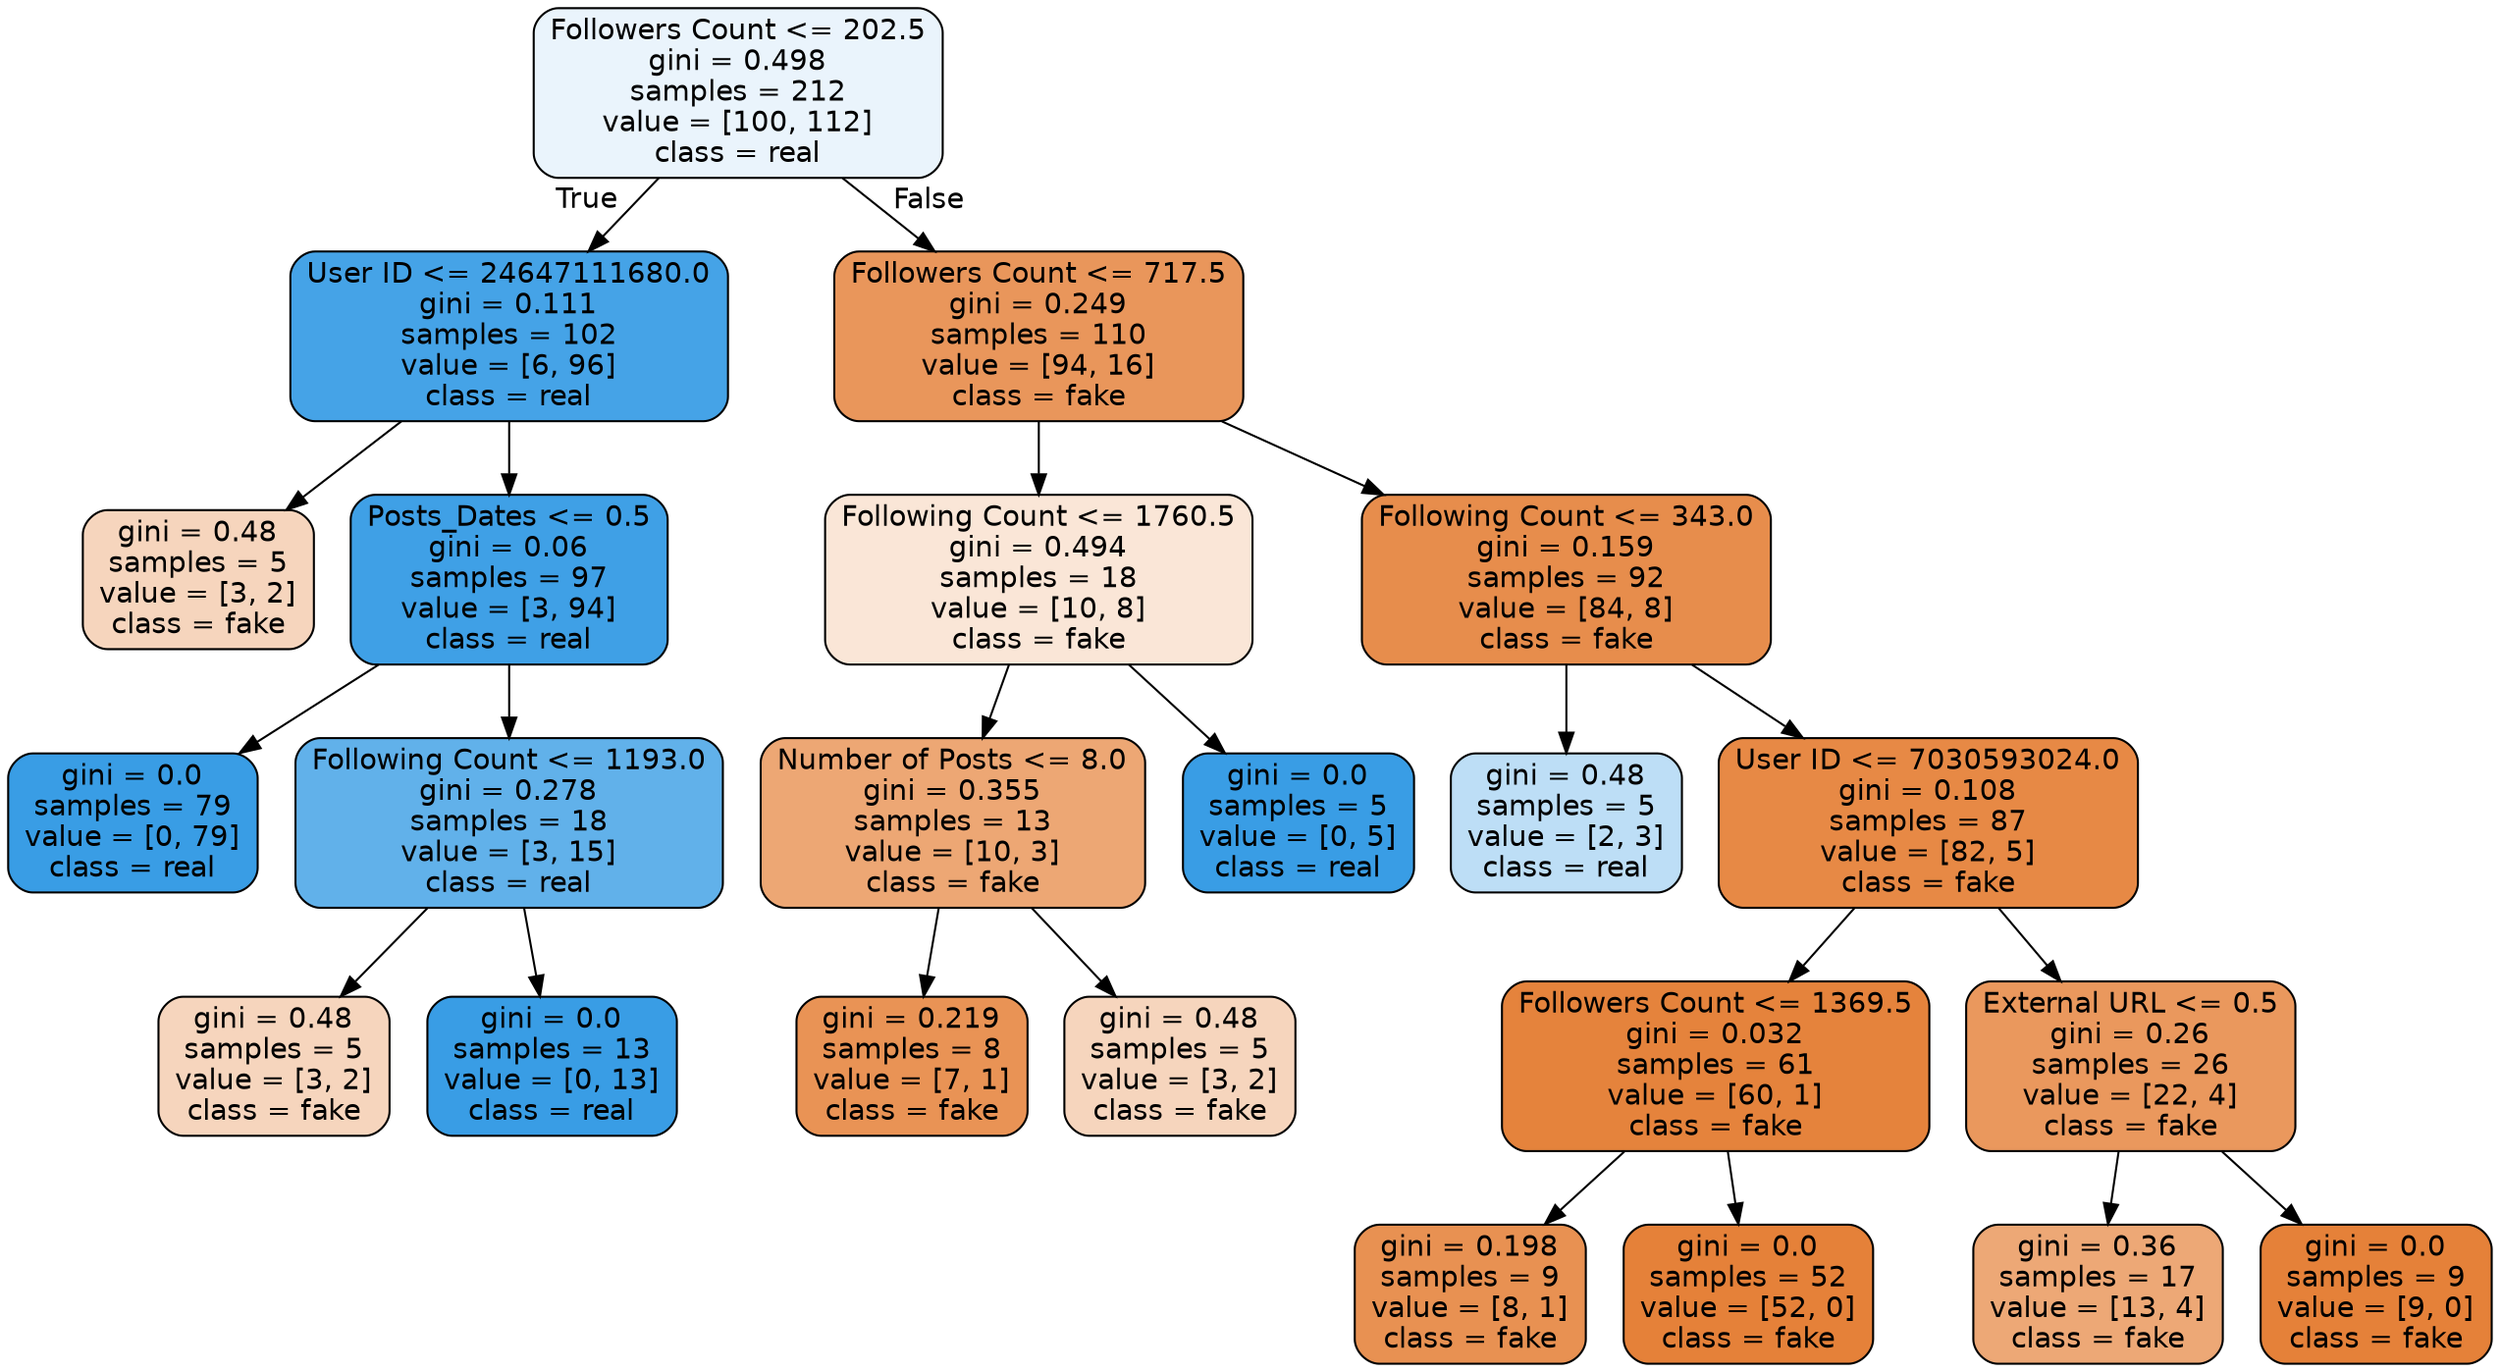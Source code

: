 digraph Tree {
node [shape=box, style="filled, rounded", color="black", fontname="helvetica"] ;
edge [fontname="helvetica"] ;
0 [label="Followers Count <= 202.5\ngini = 0.498\nsamples = 212\nvalue = [100, 112]\nclass = real", fillcolor="#eaf4fc"] ;
1 [label="User ID <= 24647111680.0\ngini = 0.111\nsamples = 102\nvalue = [6, 96]\nclass = real", fillcolor="#45a3e7"] ;
0 -> 1 [labeldistance=2.5, labelangle=45, headlabel="True"] ;
2 [label="gini = 0.48\nsamples = 5\nvalue = [3, 2]\nclass = fake", fillcolor="#f6d5bd"] ;
1 -> 2 ;
3 [label="Posts_Dates <= 0.5\ngini = 0.06\nsamples = 97\nvalue = [3, 94]\nclass = real", fillcolor="#3fa0e6"] ;
1 -> 3 ;
4 [label="gini = 0.0\nsamples = 79\nvalue = [0, 79]\nclass = real", fillcolor="#399de5"] ;
3 -> 4 ;
5 [label="Following Count <= 1193.0\ngini = 0.278\nsamples = 18\nvalue = [3, 15]\nclass = real", fillcolor="#61b1ea"] ;
3 -> 5 ;
6 [label="gini = 0.48\nsamples = 5\nvalue = [3, 2]\nclass = fake", fillcolor="#f6d5bd"] ;
5 -> 6 ;
7 [label="gini = 0.0\nsamples = 13\nvalue = [0, 13]\nclass = real", fillcolor="#399de5"] ;
5 -> 7 ;
8 [label="Followers Count <= 717.5\ngini = 0.249\nsamples = 110\nvalue = [94, 16]\nclass = fake", fillcolor="#e9965b"] ;
0 -> 8 [labeldistance=2.5, labelangle=-45, headlabel="False"] ;
9 [label="Following Count <= 1760.5\ngini = 0.494\nsamples = 18\nvalue = [10, 8]\nclass = fake", fillcolor="#fae6d7"] ;
8 -> 9 ;
10 [label="Number of Posts <= 8.0\ngini = 0.355\nsamples = 13\nvalue = [10, 3]\nclass = fake", fillcolor="#eda774"] ;
9 -> 10 ;
11 [label="gini = 0.219\nsamples = 8\nvalue = [7, 1]\nclass = fake", fillcolor="#e99355"] ;
10 -> 11 ;
12 [label="gini = 0.48\nsamples = 5\nvalue = [3, 2]\nclass = fake", fillcolor="#f6d5bd"] ;
10 -> 12 ;
13 [label="gini = 0.0\nsamples = 5\nvalue = [0, 5]\nclass = real", fillcolor="#399de5"] ;
9 -> 13 ;
14 [label="Following Count <= 343.0\ngini = 0.159\nsamples = 92\nvalue = [84, 8]\nclass = fake", fillcolor="#e78d4c"] ;
8 -> 14 ;
15 [label="gini = 0.48\nsamples = 5\nvalue = [2, 3]\nclass = real", fillcolor="#bddef6"] ;
14 -> 15 ;
16 [label="User ID <= 7030593024.0\ngini = 0.108\nsamples = 87\nvalue = [82, 5]\nclass = fake", fillcolor="#e78945"] ;
14 -> 16 ;
17 [label="Followers Count <= 1369.5\ngini = 0.032\nsamples = 61\nvalue = [60, 1]\nclass = fake", fillcolor="#e5833c"] ;
16 -> 17 ;
18 [label="gini = 0.198\nsamples = 9\nvalue = [8, 1]\nclass = fake", fillcolor="#e89152"] ;
17 -> 18 ;
19 [label="gini = 0.0\nsamples = 52\nvalue = [52, 0]\nclass = fake", fillcolor="#e58139"] ;
17 -> 19 ;
20 [label="External URL <= 0.5\ngini = 0.26\nsamples = 26\nvalue = [22, 4]\nclass = fake", fillcolor="#ea985d"] ;
16 -> 20 ;
21 [label="gini = 0.36\nsamples = 17\nvalue = [13, 4]\nclass = fake", fillcolor="#eda876"] ;
20 -> 21 ;
22 [label="gini = 0.0\nsamples = 9\nvalue = [9, 0]\nclass = fake", fillcolor="#e58139"] ;
20 -> 22 ;
}